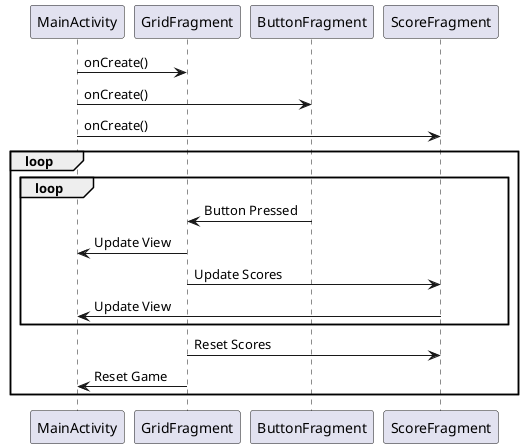 @startuml
MainActivity -> GridFragment: onCreate()
MainActivity -> ButtonFragment: onCreate()
MainActivity -> ScoreFragment: onCreate()
loop
loop
ButtonFragment -> GridFragment: Button Pressed
GridFragment -> MainActivity: Update View
GridFragment -> ScoreFragment: Update Scores
ScoreFragment -> MainActivity: Update View
end
GridFragment -> ScoreFragment: Reset Scores
GridFragment -> MainActivity: Reset Game
end

@enduml